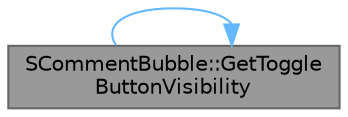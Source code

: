 digraph "SCommentBubble::GetToggleButtonVisibility"
{
 // INTERACTIVE_SVG=YES
 // LATEX_PDF_SIZE
  bgcolor="transparent";
  edge [fontname=Helvetica,fontsize=10,labelfontname=Helvetica,labelfontsize=10];
  node [fontname=Helvetica,fontsize=10,shape=box,height=0.2,width=0.4];
  rankdir="LR";
  Node1 [id="Node000001",label="SCommentBubble::GetToggle\lButtonVisibility",height=0.2,width=0.4,color="gray40", fillcolor="grey60", style="filled", fontcolor="black",tooltip="Called to determine if the toggle button's current visibility."];
  Node1 -> Node1 [id="edge1_Node000001_Node000001",color="steelblue1",style="solid",tooltip=" "];
}
